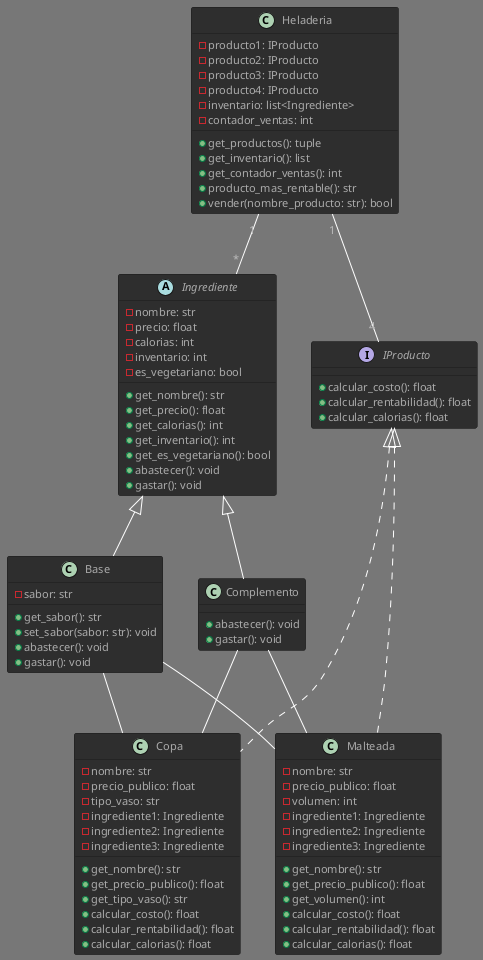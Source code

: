 @startuml Proyecto_1
!theme reddress-darkred
' Definición de interfaces y clases abstractas
interface IProducto {
    +calcular_costo(): float
    +calcular_rentabilidad(): float
    +calcular_calorias(): float
}

abstract class Ingrediente {
    - nombre: str
    - precio: float
    - calorias: int
    - inventario: int
    - es_vegetariano: bool
    + get_nombre(): str
    + get_precio(): float
    + get_calorias(): int
    + get_inventario(): int
    + get_es_vegetariano(): bool
    + abastecer(): void
    + gastar(): void
}

' Clases que heredan de Ingrediente
class Base {
    - sabor: str
    + get_sabor(): str
    + set_sabor(sabor: str): void
    + abastecer(): void
    + gastar(): void
}

class Complemento {
    + abastecer(): void
    + gastar(): void
}

' Clases que implementan IProducto
class Copa {
    - nombre: str
    - precio_publico: float
    - tipo_vaso: str
    - ingrediente1: Ingrediente
    - ingrediente2: Ingrediente
    - ingrediente3: Ingrediente
    + get_nombre(): str
    + get_precio_publico(): float
    + get_tipo_vaso(): str
    + calcular_costo(): float
    + calcular_rentabilidad(): float
    + calcular_calorias(): float
}

class Malteada {
    - nombre: str
    - precio_publico: float
    - volumen: int
    - ingrediente1: Ingrediente
    - ingrediente2: Ingrediente
    - ingrediente3: Ingrediente
    + get_nombre(): str
    + get_precio_publico(): float
    + get_volumen(): int
    + calcular_costo(): float
    + calcular_rentabilidad(): float
    + calcular_calorias(): float
}

' Clase principal
class Heladeria {
    - producto1: IProducto
    - producto2: IProducto
    - producto3: IProducto
    - producto4: IProducto
    - inventario: list<Ingrediente>
    - contador_ventas: int
    + get_productos(): tuple
    + get_inventario(): list
    + get_contador_ventas(): int
    + producto_mas_rentable(): str
    + vender(nombre_producto: str): bool
}

' Relaciones entre clases
IProducto <|.. Copa
IProducto <|.. Malteada

Ingrediente <|-- Base
Ingrediente <|-- Complemento

Base -- Copa 
Complemento -- Copa

Base -- Malteada 
Complemento -- Malteada

Heladeria "1" -- "4" IProducto 
Heladeria "1" -- "*" Ingrediente
@enduml